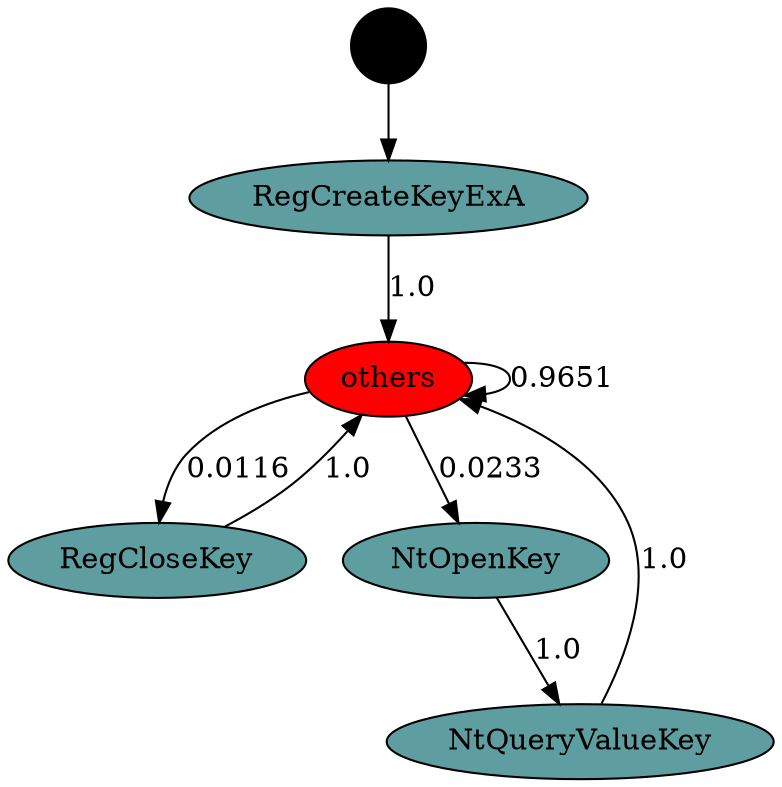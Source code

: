 digraph "./API_PER_CATEGORY/RegCreateKeyEx.exe_2232_Registry_API_per_Category_Transition_Matrix" {
	RegCreateKeyExA [label=RegCreateKeyExA fillcolor=cadetblue style=filled]
	others [label=others fillcolor=red style=filled]
	RegCreateKeyExA -> others [label=1.0]
	Start [label="" fillcolor=black fontcolor=white shape=circle style=filled]
	Start -> RegCreateKeyExA
	others [label=others fillcolor=red style=filled]
	others [label=others fillcolor=red style=filled]
	others -> others [label=0.9651]
	others [label=others fillcolor=red style=filled]
	RegCloseKey [label=RegCloseKey fillcolor=cadetblue style=filled]
	others -> RegCloseKey [label=0.0116]
	others [label=others fillcolor=red style=filled]
	NtOpenKey [label=NtOpenKey fillcolor=cadetblue style=filled]
	others -> NtOpenKey [label=0.0233]
	RegCloseKey [label=RegCloseKey fillcolor=cadetblue style=filled]
	others [label=others fillcolor=red style=filled]
	RegCloseKey -> others [label=1.0]
	NtOpenKey [label=NtOpenKey fillcolor=cadetblue style=filled]
	NtQueryValueKey [label=NtQueryValueKey fillcolor=cadetblue style=filled]
	NtOpenKey -> NtQueryValueKey [label=1.0]
	NtQueryValueKey [label=NtQueryValueKey fillcolor=cadetblue style=filled]
	others [label=others fillcolor=red style=filled]
	NtQueryValueKey -> others [label=1.0]
}
